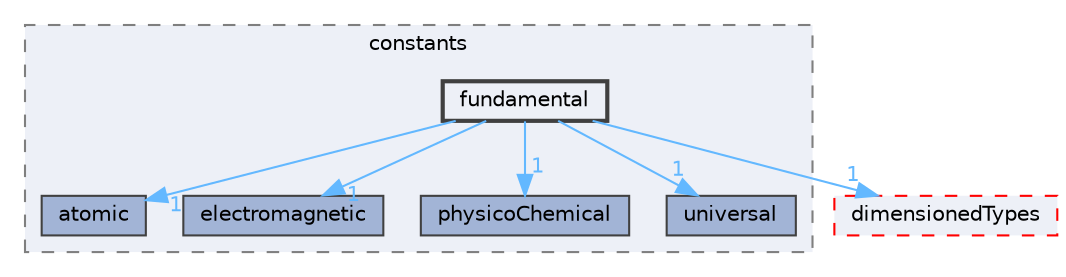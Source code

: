 digraph "src/OpenFOAM/global/constants/fundamental"
{
 // LATEX_PDF_SIZE
  bgcolor="transparent";
  edge [fontname=Helvetica,fontsize=10,labelfontname=Helvetica,labelfontsize=10];
  node [fontname=Helvetica,fontsize=10,shape=box,height=0.2,width=0.4];
  compound=true
  subgraph clusterdir_b19db2d11b7f3a11ba09bd713d4f9fa8 {
    graph [ bgcolor="#edf0f7", pencolor="grey50", label="constants", fontname=Helvetica,fontsize=10 style="filled,dashed", URL="dir_b19db2d11b7f3a11ba09bd713d4f9fa8.html",tooltip=""]
  dir_056b19ab93c1267082645537e7cfa88a [label="atomic", fillcolor="#a2b4d6", color="grey25", style="filled", URL="dir_056b19ab93c1267082645537e7cfa88a.html",tooltip=""];
  dir_10c741ae21e00d19e4dfea4291468fca [label="electromagnetic", fillcolor="#a2b4d6", color="grey25", style="filled", URL="dir_10c741ae21e00d19e4dfea4291468fca.html",tooltip=""];
  dir_406debfe117f9f6b18483be693110e22 [label="physicoChemical", fillcolor="#a2b4d6", color="grey25", style="filled", URL="dir_406debfe117f9f6b18483be693110e22.html",tooltip=""];
  dir_c581f5c44961edd96541b1df8ea36dac [label="universal", fillcolor="#a2b4d6", color="grey25", style="filled", URL="dir_c581f5c44961edd96541b1df8ea36dac.html",tooltip=""];
  dir_a5fb4bfa46e0166badfb0691c93dbf9c [label="fundamental", fillcolor="#edf0f7", color="grey25", style="filled,bold", URL="dir_a5fb4bfa46e0166badfb0691c93dbf9c.html",tooltip=""];
  }
  dir_d4979fdf35c07e0caec68718d229a4b4 [label="dimensionedTypes", fillcolor="#edf0f7", color="red", style="filled,dashed", URL="dir_d4979fdf35c07e0caec68718d229a4b4.html",tooltip=""];
  dir_a5fb4bfa46e0166badfb0691c93dbf9c->dir_056b19ab93c1267082645537e7cfa88a [headlabel="1", labeldistance=1.5 headhref="dir_001530_000160.html" href="dir_001530_000160.html" color="steelblue1" fontcolor="steelblue1"];
  dir_a5fb4bfa46e0166badfb0691c93dbf9c->dir_10c741ae21e00d19e4dfea4291468fca [headlabel="1", labeldistance=1.5 headhref="dir_001530_001123.html" href="dir_001530_001123.html" color="steelblue1" fontcolor="steelblue1"];
  dir_a5fb4bfa46e0166badfb0691c93dbf9c->dir_406debfe117f9f6b18483be693110e22 [headlabel="1", labeldistance=1.5 headhref="dir_001530_002915.html" href="dir_001530_002915.html" color="steelblue1" fontcolor="steelblue1"];
  dir_a5fb4bfa46e0166badfb0691c93dbf9c->dir_c581f5c44961edd96541b1df8ea36dac [headlabel="1", labeldistance=1.5 headhref="dir_001530_004228.html" href="dir_001530_004228.html" color="steelblue1" fontcolor="steelblue1"];
  dir_a5fb4bfa46e0166badfb0691c93dbf9c->dir_d4979fdf35c07e0caec68718d229a4b4 [headlabel="1", labeldistance=1.5 headhref="dir_001530_000949.html" href="dir_001530_000949.html" color="steelblue1" fontcolor="steelblue1"];
}
